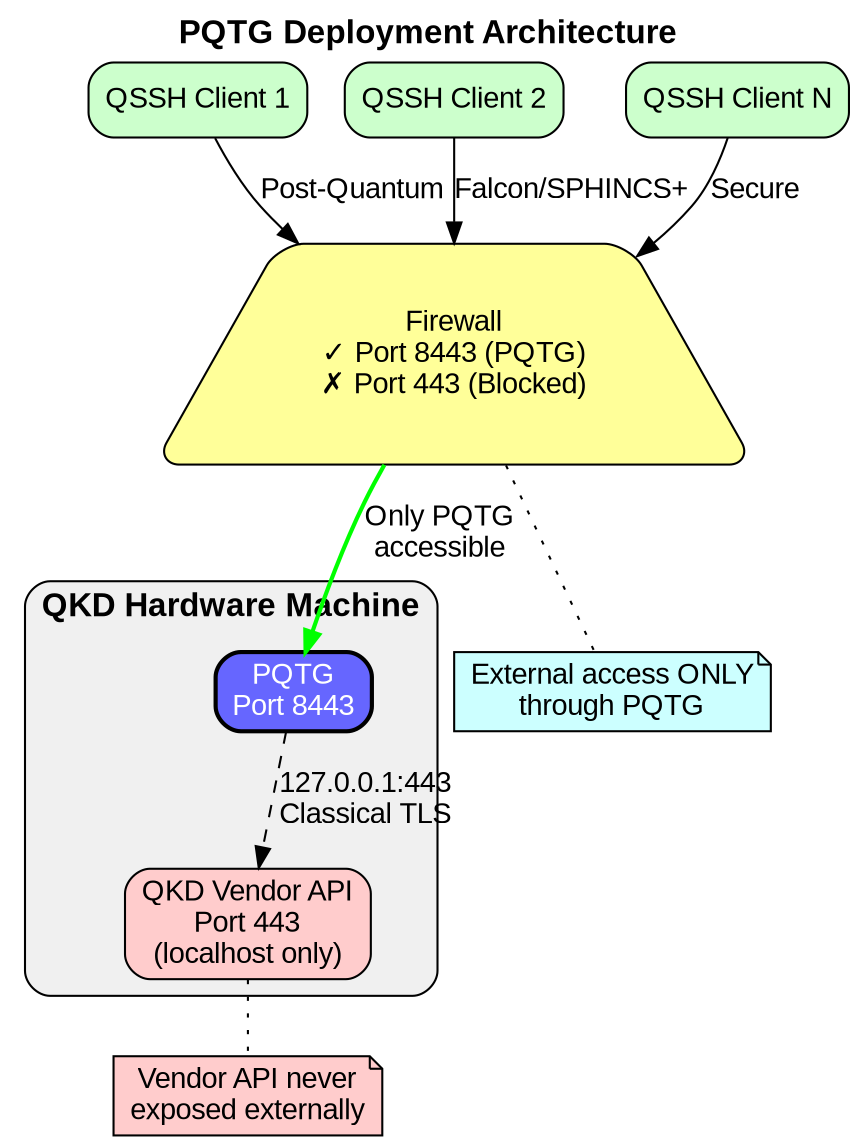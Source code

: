digraph DeploymentArchitecture {
    rankdir=TB;
    compound=true;
    node [shape=box, style="rounded,filled", fontname="Arial"];
    edge [fontname="Arial"];
    
    // Title
    labelloc="t";
    label="PQTG Deployment Architecture";
    fontsize=16;
    fontname="Arial Bold";
    
    // QKD Machine Box
    subgraph cluster_qkd_machine {
        label="QKD Hardware Machine";
        style="filled,rounded";
        fillcolor="#f0f0f0";
        fontname="Arial Bold";
        
        // Components inside QKD machine
        pqtg [label="PQTG\nPort 8443", fillcolor="#6666ff", fontcolor="white", style="rounded,filled,bold"];
        qkd_api [label="QKD Vendor API\nPort 443\n(localhost only)", fillcolor="#ffcccc"];
        
        // Internal connection
        pqtg -> qkd_api [label="127.0.0.1:443\nClassical TLS", style="dashed"];
    }
    
    // External clients
    qssh1 [label="QSSH Client 1", fillcolor="#ccffcc"];
    qssh2 [label="QSSH Client 2", fillcolor="#ccffcc"];
    qssh3 [label="QSSH Client N", fillcolor="#ccffcc"];
    
    // Firewall
    firewall [label="Firewall\n✓ Port 8443 (PQTG)\n✗ Port 443 (Blocked)", shape=trapezium, fillcolor="#ffff99"];
    
    // Connections
    qssh1 -> firewall [label="Post-Quantum"];
    qssh2 -> firewall [label="Falcon/SPHINCS+"];
    qssh3 -> firewall [label="Secure"];
    
    firewall -> pqtg [label="Only PQTG\naccessible", color="green", style="bold"];
    
    // Notes
    note1 [label="External access ONLY\nthrough PQTG", shape=note, fillcolor="#ccffff"];
    note2 [label="Vendor API never\nexposed externally", shape=note, fillcolor="#ffcccc"];
    
    firewall -> note1 [style="dotted", arrowhead="none"];
    qkd_api -> note2 [style="dotted", arrowhead="none"];
}